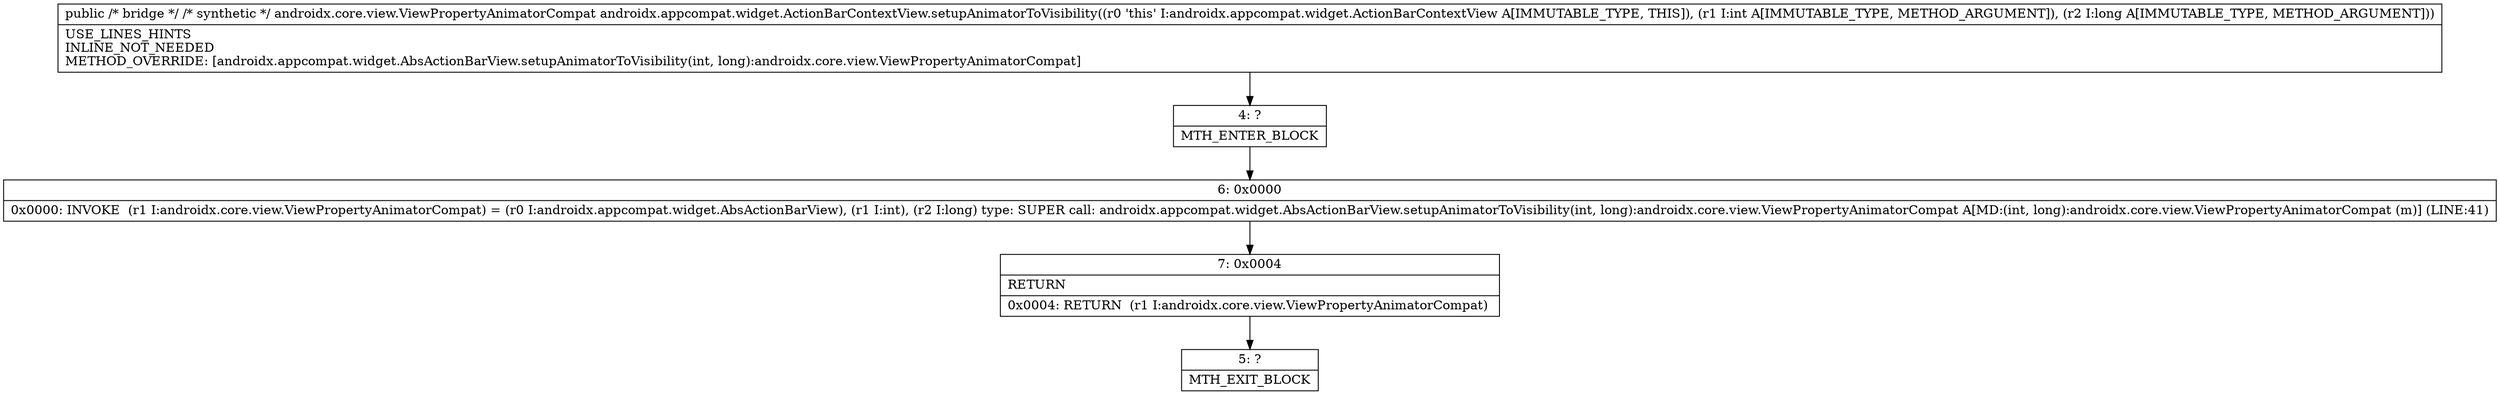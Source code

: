 digraph "CFG forandroidx.appcompat.widget.ActionBarContextView.setupAnimatorToVisibility(IJ)Landroidx\/core\/view\/ViewPropertyAnimatorCompat;" {
Node_4 [shape=record,label="{4\:\ ?|MTH_ENTER_BLOCK\l}"];
Node_6 [shape=record,label="{6\:\ 0x0000|0x0000: INVOKE  (r1 I:androidx.core.view.ViewPropertyAnimatorCompat) = (r0 I:androidx.appcompat.widget.AbsActionBarView), (r1 I:int), (r2 I:long) type: SUPER call: androidx.appcompat.widget.AbsActionBarView.setupAnimatorToVisibility(int, long):androidx.core.view.ViewPropertyAnimatorCompat A[MD:(int, long):androidx.core.view.ViewPropertyAnimatorCompat (m)] (LINE:41)\l}"];
Node_7 [shape=record,label="{7\:\ 0x0004|RETURN\l|0x0004: RETURN  (r1 I:androidx.core.view.ViewPropertyAnimatorCompat) \l}"];
Node_5 [shape=record,label="{5\:\ ?|MTH_EXIT_BLOCK\l}"];
MethodNode[shape=record,label="{public \/* bridge *\/ \/* synthetic *\/ androidx.core.view.ViewPropertyAnimatorCompat androidx.appcompat.widget.ActionBarContextView.setupAnimatorToVisibility((r0 'this' I:androidx.appcompat.widget.ActionBarContextView A[IMMUTABLE_TYPE, THIS]), (r1 I:int A[IMMUTABLE_TYPE, METHOD_ARGUMENT]), (r2 I:long A[IMMUTABLE_TYPE, METHOD_ARGUMENT]))  | USE_LINES_HINTS\lINLINE_NOT_NEEDED\lMETHOD_OVERRIDE: [androidx.appcompat.widget.AbsActionBarView.setupAnimatorToVisibility(int, long):androidx.core.view.ViewPropertyAnimatorCompat]\l}"];
MethodNode -> Node_4;Node_4 -> Node_6;
Node_6 -> Node_7;
Node_7 -> Node_5;
}

